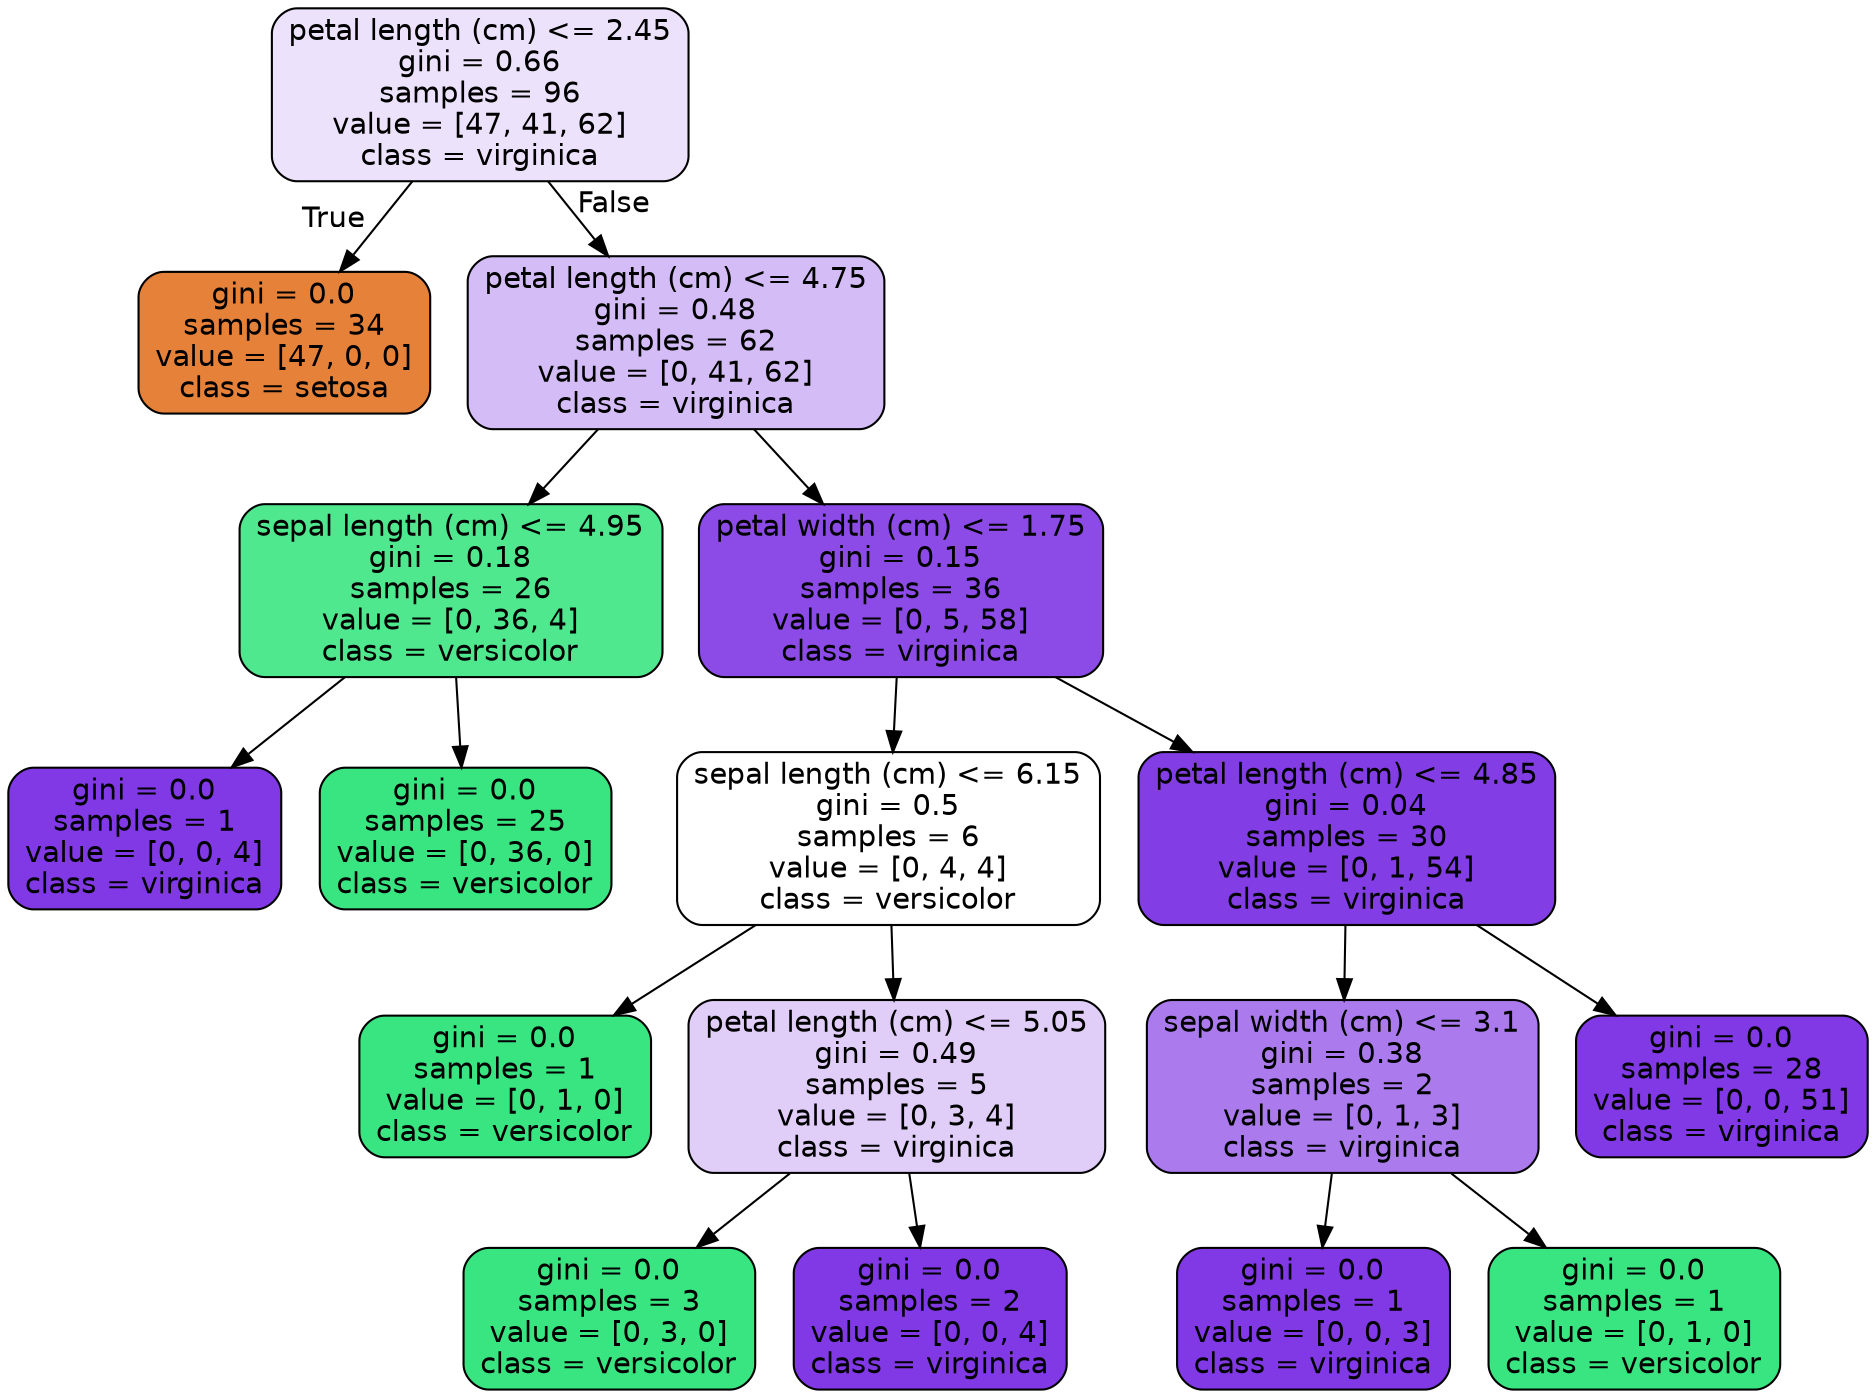 digraph Tree {
node [shape=box, style="filled, rounded", color="black", fontname=helvetica] ;
edge [fontname=helvetica] ;
0 [label="petal length (cm) <= 2.45\ngini = 0.66\nsamples = 96\nvalue = [47, 41, 62]\nclass = virginica", fillcolor="#ede2fb"] ;
1 [label="gini = 0.0\nsamples = 34\nvalue = [47, 0, 0]\nclass = setosa", fillcolor="#e58139"] ;
0 -> 1 [labeldistance=2.5, labelangle=45, headlabel="True"] ;
2 [label="petal length (cm) <= 4.75\ngini = 0.48\nsamples = 62\nvalue = [0, 41, 62]\nclass = virginica", fillcolor="#d4bcf6"] ;
0 -> 2 [labeldistance=2.5, labelangle=-45, headlabel="False"] ;
3 [label="sepal length (cm) <= 4.95\ngini = 0.18\nsamples = 26\nvalue = [0, 36, 4]\nclass = versicolor", fillcolor="#4fe88f"] ;
2 -> 3 ;
4 [label="gini = 0.0\nsamples = 1\nvalue = [0, 0, 4]\nclass = virginica", fillcolor="#8139e5"] ;
3 -> 4 ;
5 [label="gini = 0.0\nsamples = 25\nvalue = [0, 36, 0]\nclass = versicolor", fillcolor="#39e581"] ;
3 -> 5 ;
6 [label="petal width (cm) <= 1.75\ngini = 0.15\nsamples = 36\nvalue = [0, 5, 58]\nclass = virginica", fillcolor="#8c4ae7"] ;
2 -> 6 ;
7 [label="sepal length (cm) <= 6.15\ngini = 0.5\nsamples = 6\nvalue = [0, 4, 4]\nclass = versicolor", fillcolor="#ffffff"] ;
6 -> 7 ;
8 [label="gini = 0.0\nsamples = 1\nvalue = [0, 1, 0]\nclass = versicolor", fillcolor="#39e581"] ;
7 -> 8 ;
9 [label="petal length (cm) <= 5.05\ngini = 0.49\nsamples = 5\nvalue = [0, 3, 4]\nclass = virginica", fillcolor="#e0cef8"] ;
7 -> 9 ;
10 [label="gini = 0.0\nsamples = 3\nvalue = [0, 3, 0]\nclass = versicolor", fillcolor="#39e581"] ;
9 -> 10 ;
11 [label="gini = 0.0\nsamples = 2\nvalue = [0, 0, 4]\nclass = virginica", fillcolor="#8139e5"] ;
9 -> 11 ;
12 [label="petal length (cm) <= 4.85\ngini = 0.04\nsamples = 30\nvalue = [0, 1, 54]\nclass = virginica", fillcolor="#833de5"] ;
6 -> 12 ;
13 [label="sepal width (cm) <= 3.1\ngini = 0.38\nsamples = 2\nvalue = [0, 1, 3]\nclass = virginica", fillcolor="#ab7bee"] ;
12 -> 13 ;
14 [label="gini = 0.0\nsamples = 1\nvalue = [0, 0, 3]\nclass = virginica", fillcolor="#8139e5"] ;
13 -> 14 ;
15 [label="gini = 0.0\nsamples = 1\nvalue = [0, 1, 0]\nclass = versicolor", fillcolor="#39e581"] ;
13 -> 15 ;
16 [label="gini = 0.0\nsamples = 28\nvalue = [0, 0, 51]\nclass = virginica", fillcolor="#8139e5"] ;
12 -> 16 ;
}